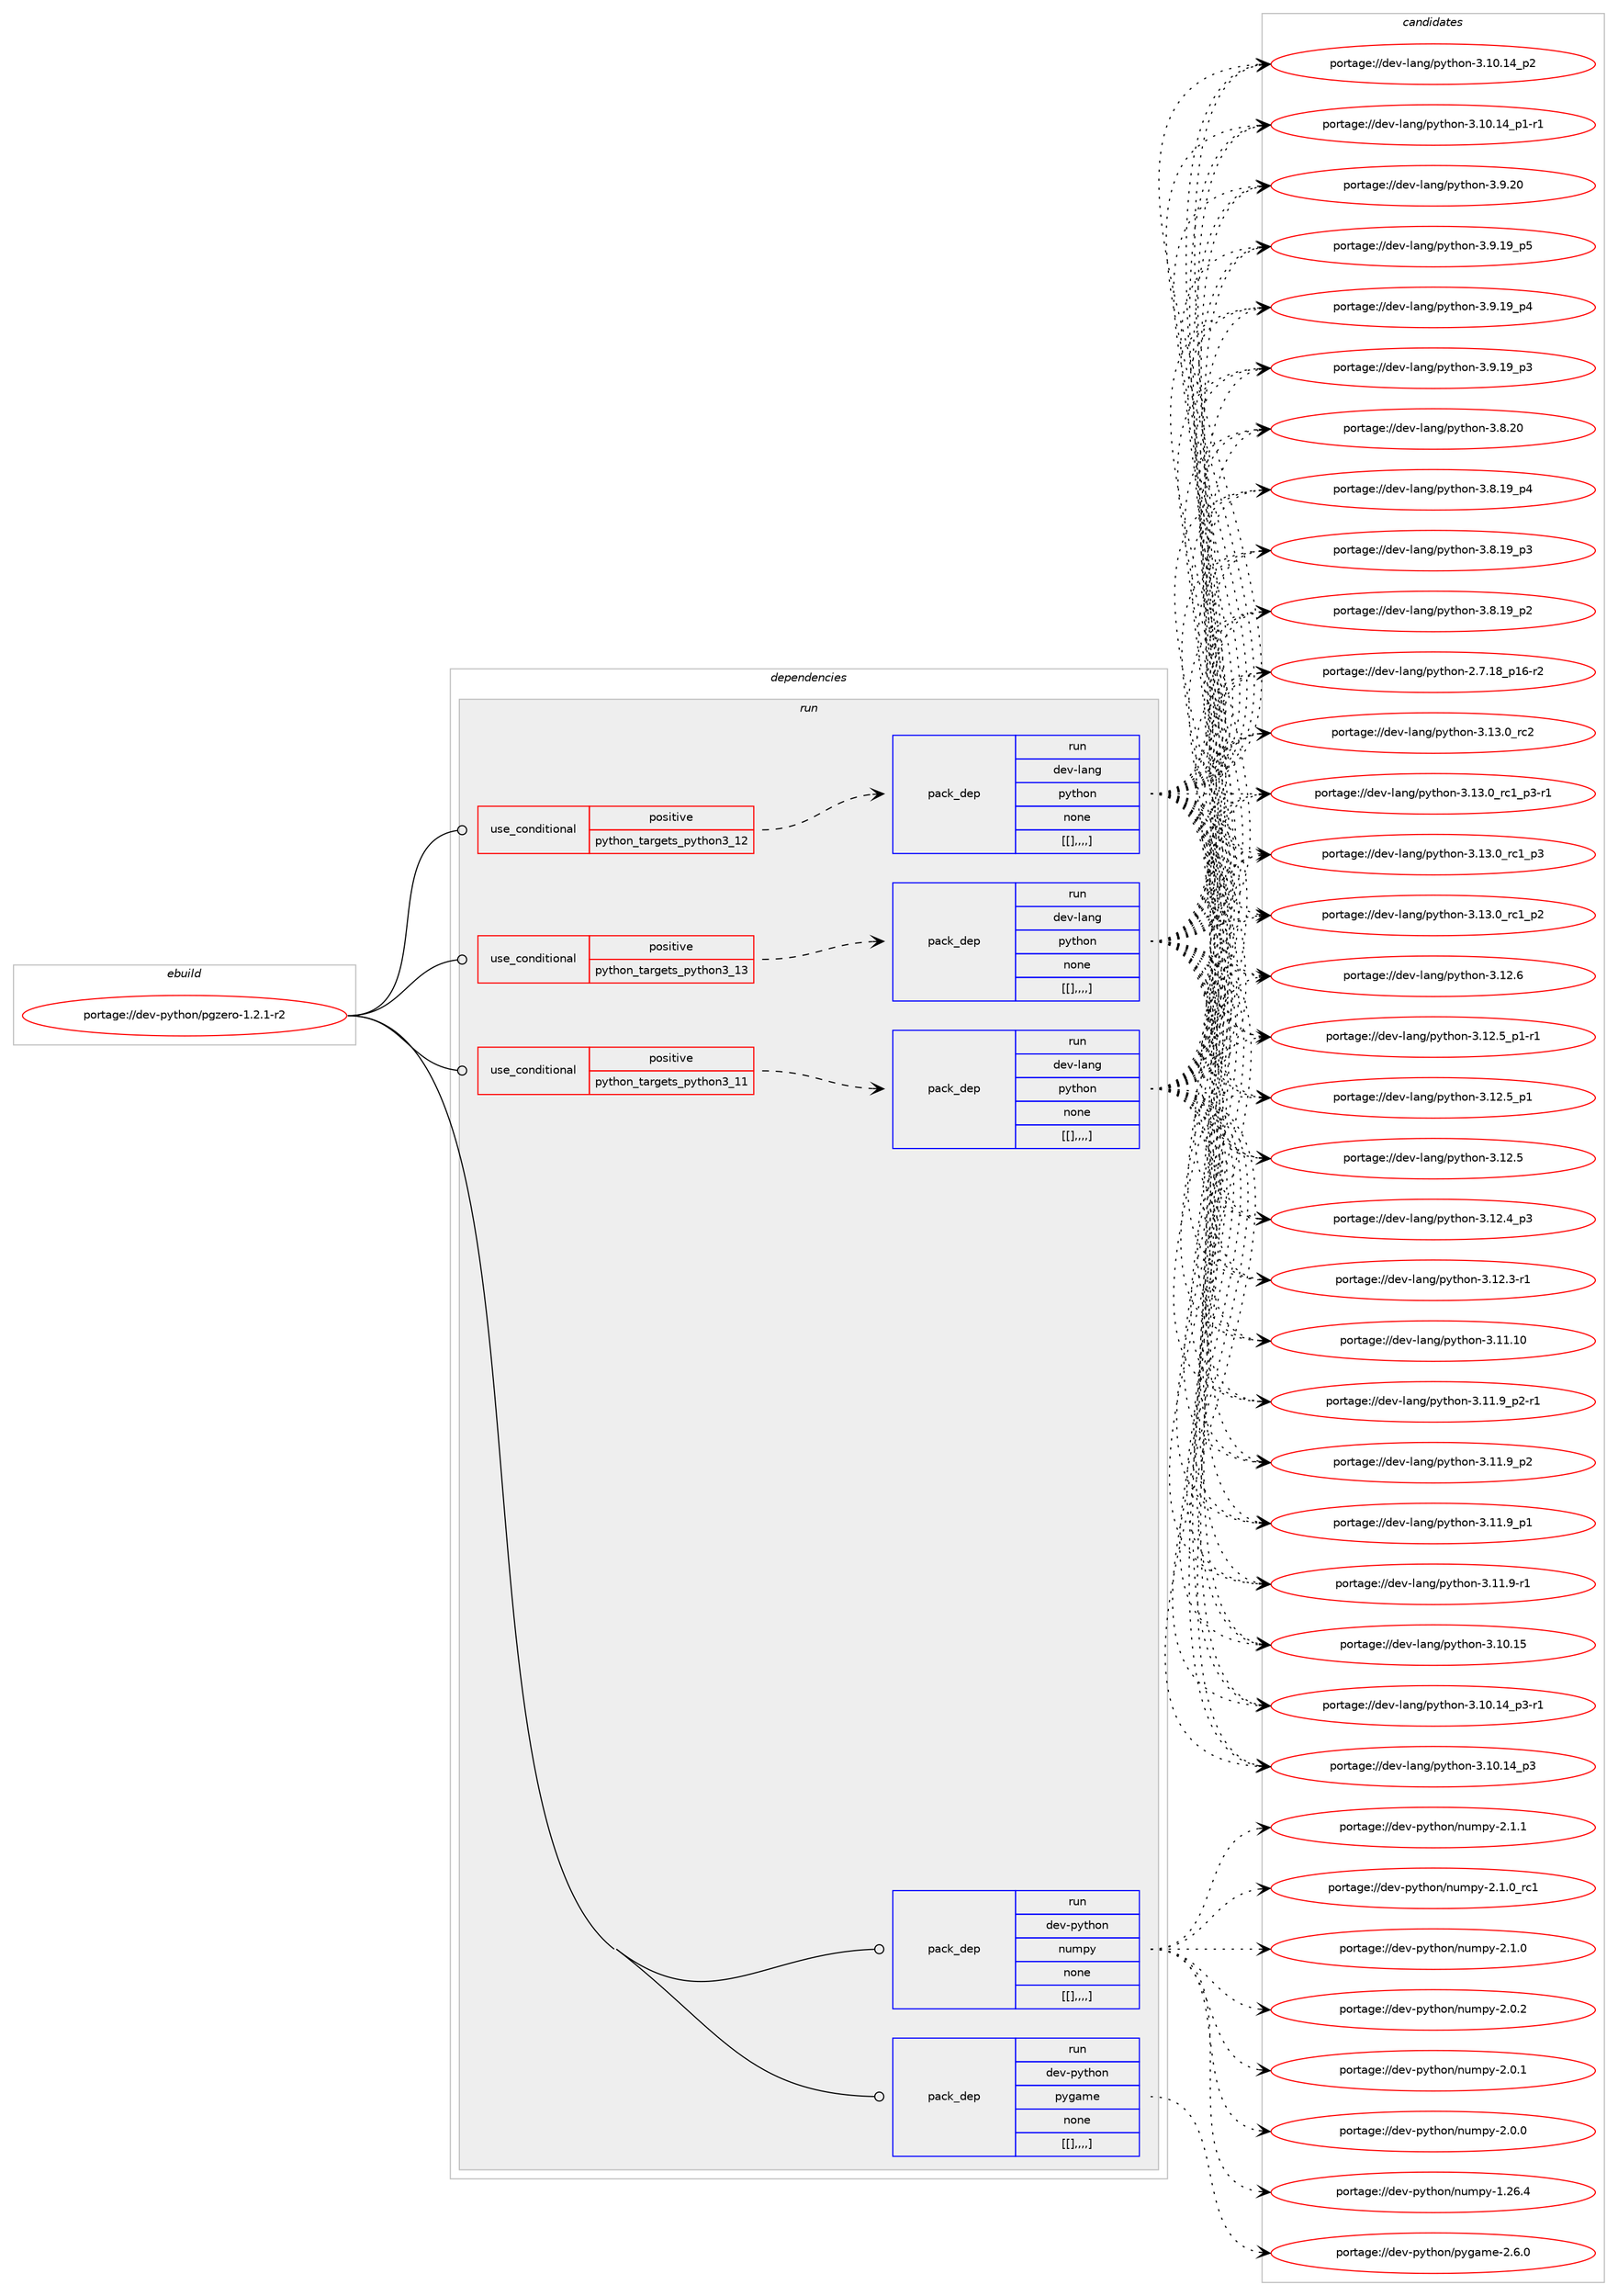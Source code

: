 digraph prolog {

# *************
# Graph options
# *************

newrank=true;
concentrate=true;
compound=true;
graph [rankdir=LR,fontname=Helvetica,fontsize=10,ranksep=1.5];#, ranksep=2.5, nodesep=0.2];
edge  [arrowhead=vee];
node  [fontname=Helvetica,fontsize=10];

# **********
# The ebuild
# **********

subgraph cluster_leftcol {
color=gray;
label=<<i>ebuild</i>>;
id [label="portage://dev-python/pgzero-1.2.1-r2", color=red, width=4, href="../dev-python/pgzero-1.2.1-r2.svg"];
}

# ****************
# The dependencies
# ****************

subgraph cluster_midcol {
color=gray;
label=<<i>dependencies</i>>;
subgraph cluster_compile {
fillcolor="#eeeeee";
style=filled;
label=<<i>compile</i>>;
}
subgraph cluster_compileandrun {
fillcolor="#eeeeee";
style=filled;
label=<<i>compile and run</i>>;
}
subgraph cluster_run {
fillcolor="#eeeeee";
style=filled;
label=<<i>run</i>>;
subgraph cond36554 {
dependency155267 [label=<<TABLE BORDER="0" CELLBORDER="1" CELLSPACING="0" CELLPADDING="4"><TR><TD ROWSPAN="3" CELLPADDING="10">use_conditional</TD></TR><TR><TD>positive</TD></TR><TR><TD>python_targets_python3_11</TD></TR></TABLE>>, shape=none, color=red];
subgraph pack117493 {
dependency155268 [label=<<TABLE BORDER="0" CELLBORDER="1" CELLSPACING="0" CELLPADDING="4" WIDTH="220"><TR><TD ROWSPAN="6" CELLPADDING="30">pack_dep</TD></TR><TR><TD WIDTH="110">run</TD></TR><TR><TD>dev-lang</TD></TR><TR><TD>python</TD></TR><TR><TD>none</TD></TR><TR><TD>[[],,,,]</TD></TR></TABLE>>, shape=none, color=blue];
}
dependency155267:e -> dependency155268:w [weight=20,style="dashed",arrowhead="vee"];
}
id:e -> dependency155267:w [weight=20,style="solid",arrowhead="odot"];
subgraph cond36555 {
dependency155269 [label=<<TABLE BORDER="0" CELLBORDER="1" CELLSPACING="0" CELLPADDING="4"><TR><TD ROWSPAN="3" CELLPADDING="10">use_conditional</TD></TR><TR><TD>positive</TD></TR><TR><TD>python_targets_python3_12</TD></TR></TABLE>>, shape=none, color=red];
subgraph pack117494 {
dependency155270 [label=<<TABLE BORDER="0" CELLBORDER="1" CELLSPACING="0" CELLPADDING="4" WIDTH="220"><TR><TD ROWSPAN="6" CELLPADDING="30">pack_dep</TD></TR><TR><TD WIDTH="110">run</TD></TR><TR><TD>dev-lang</TD></TR><TR><TD>python</TD></TR><TR><TD>none</TD></TR><TR><TD>[[],,,,]</TD></TR></TABLE>>, shape=none, color=blue];
}
dependency155269:e -> dependency155270:w [weight=20,style="dashed",arrowhead="vee"];
}
id:e -> dependency155269:w [weight=20,style="solid",arrowhead="odot"];
subgraph cond36556 {
dependency155271 [label=<<TABLE BORDER="0" CELLBORDER="1" CELLSPACING="0" CELLPADDING="4"><TR><TD ROWSPAN="3" CELLPADDING="10">use_conditional</TD></TR><TR><TD>positive</TD></TR><TR><TD>python_targets_python3_13</TD></TR></TABLE>>, shape=none, color=red];
subgraph pack117495 {
dependency155272 [label=<<TABLE BORDER="0" CELLBORDER="1" CELLSPACING="0" CELLPADDING="4" WIDTH="220"><TR><TD ROWSPAN="6" CELLPADDING="30">pack_dep</TD></TR><TR><TD WIDTH="110">run</TD></TR><TR><TD>dev-lang</TD></TR><TR><TD>python</TD></TR><TR><TD>none</TD></TR><TR><TD>[[],,,,]</TD></TR></TABLE>>, shape=none, color=blue];
}
dependency155271:e -> dependency155272:w [weight=20,style="dashed",arrowhead="vee"];
}
id:e -> dependency155271:w [weight=20,style="solid",arrowhead="odot"];
subgraph pack117496 {
dependency155273 [label=<<TABLE BORDER="0" CELLBORDER="1" CELLSPACING="0" CELLPADDING="4" WIDTH="220"><TR><TD ROWSPAN="6" CELLPADDING="30">pack_dep</TD></TR><TR><TD WIDTH="110">run</TD></TR><TR><TD>dev-python</TD></TR><TR><TD>numpy</TD></TR><TR><TD>none</TD></TR><TR><TD>[[],,,,]</TD></TR></TABLE>>, shape=none, color=blue];
}
id:e -> dependency155273:w [weight=20,style="solid",arrowhead="odot"];
subgraph pack117497 {
dependency155274 [label=<<TABLE BORDER="0" CELLBORDER="1" CELLSPACING="0" CELLPADDING="4" WIDTH="220"><TR><TD ROWSPAN="6" CELLPADDING="30">pack_dep</TD></TR><TR><TD WIDTH="110">run</TD></TR><TR><TD>dev-python</TD></TR><TR><TD>pygame</TD></TR><TR><TD>none</TD></TR><TR><TD>[[],,,,]</TD></TR></TABLE>>, shape=none, color=blue];
}
id:e -> dependency155274:w [weight=20,style="solid",arrowhead="odot"];
}
}

# **************
# The candidates
# **************

subgraph cluster_choices {
rank=same;
color=gray;
label=<<i>candidates</i>>;

subgraph choice117493 {
color=black;
nodesep=1;
choice10010111845108971101034711212111610411111045514649514648951149950 [label="portage://dev-lang/python-3.13.0_rc2", color=red, width=4,href="../dev-lang/python-3.13.0_rc2.svg"];
choice1001011184510897110103471121211161041111104551464951464895114994995112514511449 [label="portage://dev-lang/python-3.13.0_rc1_p3-r1", color=red, width=4,href="../dev-lang/python-3.13.0_rc1_p3-r1.svg"];
choice100101118451089711010347112121116104111110455146495146489511499499511251 [label="portage://dev-lang/python-3.13.0_rc1_p3", color=red, width=4,href="../dev-lang/python-3.13.0_rc1_p3.svg"];
choice100101118451089711010347112121116104111110455146495146489511499499511250 [label="portage://dev-lang/python-3.13.0_rc1_p2", color=red, width=4,href="../dev-lang/python-3.13.0_rc1_p2.svg"];
choice10010111845108971101034711212111610411111045514649504654 [label="portage://dev-lang/python-3.12.6", color=red, width=4,href="../dev-lang/python-3.12.6.svg"];
choice1001011184510897110103471121211161041111104551464950465395112494511449 [label="portage://dev-lang/python-3.12.5_p1-r1", color=red, width=4,href="../dev-lang/python-3.12.5_p1-r1.svg"];
choice100101118451089711010347112121116104111110455146495046539511249 [label="portage://dev-lang/python-3.12.5_p1", color=red, width=4,href="../dev-lang/python-3.12.5_p1.svg"];
choice10010111845108971101034711212111610411111045514649504653 [label="portage://dev-lang/python-3.12.5", color=red, width=4,href="../dev-lang/python-3.12.5.svg"];
choice100101118451089711010347112121116104111110455146495046529511251 [label="portage://dev-lang/python-3.12.4_p3", color=red, width=4,href="../dev-lang/python-3.12.4_p3.svg"];
choice100101118451089711010347112121116104111110455146495046514511449 [label="portage://dev-lang/python-3.12.3-r1", color=red, width=4,href="../dev-lang/python-3.12.3-r1.svg"];
choice1001011184510897110103471121211161041111104551464949464948 [label="portage://dev-lang/python-3.11.10", color=red, width=4,href="../dev-lang/python-3.11.10.svg"];
choice1001011184510897110103471121211161041111104551464949465795112504511449 [label="portage://dev-lang/python-3.11.9_p2-r1", color=red, width=4,href="../dev-lang/python-3.11.9_p2-r1.svg"];
choice100101118451089711010347112121116104111110455146494946579511250 [label="portage://dev-lang/python-3.11.9_p2", color=red, width=4,href="../dev-lang/python-3.11.9_p2.svg"];
choice100101118451089711010347112121116104111110455146494946579511249 [label="portage://dev-lang/python-3.11.9_p1", color=red, width=4,href="../dev-lang/python-3.11.9_p1.svg"];
choice100101118451089711010347112121116104111110455146494946574511449 [label="portage://dev-lang/python-3.11.9-r1", color=red, width=4,href="../dev-lang/python-3.11.9-r1.svg"];
choice1001011184510897110103471121211161041111104551464948464953 [label="portage://dev-lang/python-3.10.15", color=red, width=4,href="../dev-lang/python-3.10.15.svg"];
choice100101118451089711010347112121116104111110455146494846495295112514511449 [label="portage://dev-lang/python-3.10.14_p3-r1", color=red, width=4,href="../dev-lang/python-3.10.14_p3-r1.svg"];
choice10010111845108971101034711212111610411111045514649484649529511251 [label="portage://dev-lang/python-3.10.14_p3", color=red, width=4,href="../dev-lang/python-3.10.14_p3.svg"];
choice10010111845108971101034711212111610411111045514649484649529511250 [label="portage://dev-lang/python-3.10.14_p2", color=red, width=4,href="../dev-lang/python-3.10.14_p2.svg"];
choice100101118451089711010347112121116104111110455146494846495295112494511449 [label="portage://dev-lang/python-3.10.14_p1-r1", color=red, width=4,href="../dev-lang/python-3.10.14_p1-r1.svg"];
choice10010111845108971101034711212111610411111045514657465048 [label="portage://dev-lang/python-3.9.20", color=red, width=4,href="../dev-lang/python-3.9.20.svg"];
choice100101118451089711010347112121116104111110455146574649579511253 [label="portage://dev-lang/python-3.9.19_p5", color=red, width=4,href="../dev-lang/python-3.9.19_p5.svg"];
choice100101118451089711010347112121116104111110455146574649579511252 [label="portage://dev-lang/python-3.9.19_p4", color=red, width=4,href="../dev-lang/python-3.9.19_p4.svg"];
choice100101118451089711010347112121116104111110455146574649579511251 [label="portage://dev-lang/python-3.9.19_p3", color=red, width=4,href="../dev-lang/python-3.9.19_p3.svg"];
choice10010111845108971101034711212111610411111045514656465048 [label="portage://dev-lang/python-3.8.20", color=red, width=4,href="../dev-lang/python-3.8.20.svg"];
choice100101118451089711010347112121116104111110455146564649579511252 [label="portage://dev-lang/python-3.8.19_p4", color=red, width=4,href="../dev-lang/python-3.8.19_p4.svg"];
choice100101118451089711010347112121116104111110455146564649579511251 [label="portage://dev-lang/python-3.8.19_p3", color=red, width=4,href="../dev-lang/python-3.8.19_p3.svg"];
choice100101118451089711010347112121116104111110455146564649579511250 [label="portage://dev-lang/python-3.8.19_p2", color=red, width=4,href="../dev-lang/python-3.8.19_p2.svg"];
choice100101118451089711010347112121116104111110455046554649569511249544511450 [label="portage://dev-lang/python-2.7.18_p16-r2", color=red, width=4,href="../dev-lang/python-2.7.18_p16-r2.svg"];
dependency155268:e -> choice10010111845108971101034711212111610411111045514649514648951149950:w [style=dotted,weight="100"];
dependency155268:e -> choice1001011184510897110103471121211161041111104551464951464895114994995112514511449:w [style=dotted,weight="100"];
dependency155268:e -> choice100101118451089711010347112121116104111110455146495146489511499499511251:w [style=dotted,weight="100"];
dependency155268:e -> choice100101118451089711010347112121116104111110455146495146489511499499511250:w [style=dotted,weight="100"];
dependency155268:e -> choice10010111845108971101034711212111610411111045514649504654:w [style=dotted,weight="100"];
dependency155268:e -> choice1001011184510897110103471121211161041111104551464950465395112494511449:w [style=dotted,weight="100"];
dependency155268:e -> choice100101118451089711010347112121116104111110455146495046539511249:w [style=dotted,weight="100"];
dependency155268:e -> choice10010111845108971101034711212111610411111045514649504653:w [style=dotted,weight="100"];
dependency155268:e -> choice100101118451089711010347112121116104111110455146495046529511251:w [style=dotted,weight="100"];
dependency155268:e -> choice100101118451089711010347112121116104111110455146495046514511449:w [style=dotted,weight="100"];
dependency155268:e -> choice1001011184510897110103471121211161041111104551464949464948:w [style=dotted,weight="100"];
dependency155268:e -> choice1001011184510897110103471121211161041111104551464949465795112504511449:w [style=dotted,weight="100"];
dependency155268:e -> choice100101118451089711010347112121116104111110455146494946579511250:w [style=dotted,weight="100"];
dependency155268:e -> choice100101118451089711010347112121116104111110455146494946579511249:w [style=dotted,weight="100"];
dependency155268:e -> choice100101118451089711010347112121116104111110455146494946574511449:w [style=dotted,weight="100"];
dependency155268:e -> choice1001011184510897110103471121211161041111104551464948464953:w [style=dotted,weight="100"];
dependency155268:e -> choice100101118451089711010347112121116104111110455146494846495295112514511449:w [style=dotted,weight="100"];
dependency155268:e -> choice10010111845108971101034711212111610411111045514649484649529511251:w [style=dotted,weight="100"];
dependency155268:e -> choice10010111845108971101034711212111610411111045514649484649529511250:w [style=dotted,weight="100"];
dependency155268:e -> choice100101118451089711010347112121116104111110455146494846495295112494511449:w [style=dotted,weight="100"];
dependency155268:e -> choice10010111845108971101034711212111610411111045514657465048:w [style=dotted,weight="100"];
dependency155268:e -> choice100101118451089711010347112121116104111110455146574649579511253:w [style=dotted,weight="100"];
dependency155268:e -> choice100101118451089711010347112121116104111110455146574649579511252:w [style=dotted,weight="100"];
dependency155268:e -> choice100101118451089711010347112121116104111110455146574649579511251:w [style=dotted,weight="100"];
dependency155268:e -> choice10010111845108971101034711212111610411111045514656465048:w [style=dotted,weight="100"];
dependency155268:e -> choice100101118451089711010347112121116104111110455146564649579511252:w [style=dotted,weight="100"];
dependency155268:e -> choice100101118451089711010347112121116104111110455146564649579511251:w [style=dotted,weight="100"];
dependency155268:e -> choice100101118451089711010347112121116104111110455146564649579511250:w [style=dotted,weight="100"];
dependency155268:e -> choice100101118451089711010347112121116104111110455046554649569511249544511450:w [style=dotted,weight="100"];
}
subgraph choice117494 {
color=black;
nodesep=1;
choice10010111845108971101034711212111610411111045514649514648951149950 [label="portage://dev-lang/python-3.13.0_rc2", color=red, width=4,href="../dev-lang/python-3.13.0_rc2.svg"];
choice1001011184510897110103471121211161041111104551464951464895114994995112514511449 [label="portage://dev-lang/python-3.13.0_rc1_p3-r1", color=red, width=4,href="../dev-lang/python-3.13.0_rc1_p3-r1.svg"];
choice100101118451089711010347112121116104111110455146495146489511499499511251 [label="portage://dev-lang/python-3.13.0_rc1_p3", color=red, width=4,href="../dev-lang/python-3.13.0_rc1_p3.svg"];
choice100101118451089711010347112121116104111110455146495146489511499499511250 [label="portage://dev-lang/python-3.13.0_rc1_p2", color=red, width=4,href="../dev-lang/python-3.13.0_rc1_p2.svg"];
choice10010111845108971101034711212111610411111045514649504654 [label="portage://dev-lang/python-3.12.6", color=red, width=4,href="../dev-lang/python-3.12.6.svg"];
choice1001011184510897110103471121211161041111104551464950465395112494511449 [label="portage://dev-lang/python-3.12.5_p1-r1", color=red, width=4,href="../dev-lang/python-3.12.5_p1-r1.svg"];
choice100101118451089711010347112121116104111110455146495046539511249 [label="portage://dev-lang/python-3.12.5_p1", color=red, width=4,href="../dev-lang/python-3.12.5_p1.svg"];
choice10010111845108971101034711212111610411111045514649504653 [label="portage://dev-lang/python-3.12.5", color=red, width=4,href="../dev-lang/python-3.12.5.svg"];
choice100101118451089711010347112121116104111110455146495046529511251 [label="portage://dev-lang/python-3.12.4_p3", color=red, width=4,href="../dev-lang/python-3.12.4_p3.svg"];
choice100101118451089711010347112121116104111110455146495046514511449 [label="portage://dev-lang/python-3.12.3-r1", color=red, width=4,href="../dev-lang/python-3.12.3-r1.svg"];
choice1001011184510897110103471121211161041111104551464949464948 [label="portage://dev-lang/python-3.11.10", color=red, width=4,href="../dev-lang/python-3.11.10.svg"];
choice1001011184510897110103471121211161041111104551464949465795112504511449 [label="portage://dev-lang/python-3.11.9_p2-r1", color=red, width=4,href="../dev-lang/python-3.11.9_p2-r1.svg"];
choice100101118451089711010347112121116104111110455146494946579511250 [label="portage://dev-lang/python-3.11.9_p2", color=red, width=4,href="../dev-lang/python-3.11.9_p2.svg"];
choice100101118451089711010347112121116104111110455146494946579511249 [label="portage://dev-lang/python-3.11.9_p1", color=red, width=4,href="../dev-lang/python-3.11.9_p1.svg"];
choice100101118451089711010347112121116104111110455146494946574511449 [label="portage://dev-lang/python-3.11.9-r1", color=red, width=4,href="../dev-lang/python-3.11.9-r1.svg"];
choice1001011184510897110103471121211161041111104551464948464953 [label="portage://dev-lang/python-3.10.15", color=red, width=4,href="../dev-lang/python-3.10.15.svg"];
choice100101118451089711010347112121116104111110455146494846495295112514511449 [label="portage://dev-lang/python-3.10.14_p3-r1", color=red, width=4,href="../dev-lang/python-3.10.14_p3-r1.svg"];
choice10010111845108971101034711212111610411111045514649484649529511251 [label="portage://dev-lang/python-3.10.14_p3", color=red, width=4,href="../dev-lang/python-3.10.14_p3.svg"];
choice10010111845108971101034711212111610411111045514649484649529511250 [label="portage://dev-lang/python-3.10.14_p2", color=red, width=4,href="../dev-lang/python-3.10.14_p2.svg"];
choice100101118451089711010347112121116104111110455146494846495295112494511449 [label="portage://dev-lang/python-3.10.14_p1-r1", color=red, width=4,href="../dev-lang/python-3.10.14_p1-r1.svg"];
choice10010111845108971101034711212111610411111045514657465048 [label="portage://dev-lang/python-3.9.20", color=red, width=4,href="../dev-lang/python-3.9.20.svg"];
choice100101118451089711010347112121116104111110455146574649579511253 [label="portage://dev-lang/python-3.9.19_p5", color=red, width=4,href="../dev-lang/python-3.9.19_p5.svg"];
choice100101118451089711010347112121116104111110455146574649579511252 [label="portage://dev-lang/python-3.9.19_p4", color=red, width=4,href="../dev-lang/python-3.9.19_p4.svg"];
choice100101118451089711010347112121116104111110455146574649579511251 [label="portage://dev-lang/python-3.9.19_p3", color=red, width=4,href="../dev-lang/python-3.9.19_p3.svg"];
choice10010111845108971101034711212111610411111045514656465048 [label="portage://dev-lang/python-3.8.20", color=red, width=4,href="../dev-lang/python-3.8.20.svg"];
choice100101118451089711010347112121116104111110455146564649579511252 [label="portage://dev-lang/python-3.8.19_p4", color=red, width=4,href="../dev-lang/python-3.8.19_p4.svg"];
choice100101118451089711010347112121116104111110455146564649579511251 [label="portage://dev-lang/python-3.8.19_p3", color=red, width=4,href="../dev-lang/python-3.8.19_p3.svg"];
choice100101118451089711010347112121116104111110455146564649579511250 [label="portage://dev-lang/python-3.8.19_p2", color=red, width=4,href="../dev-lang/python-3.8.19_p2.svg"];
choice100101118451089711010347112121116104111110455046554649569511249544511450 [label="portage://dev-lang/python-2.7.18_p16-r2", color=red, width=4,href="../dev-lang/python-2.7.18_p16-r2.svg"];
dependency155270:e -> choice10010111845108971101034711212111610411111045514649514648951149950:w [style=dotted,weight="100"];
dependency155270:e -> choice1001011184510897110103471121211161041111104551464951464895114994995112514511449:w [style=dotted,weight="100"];
dependency155270:e -> choice100101118451089711010347112121116104111110455146495146489511499499511251:w [style=dotted,weight="100"];
dependency155270:e -> choice100101118451089711010347112121116104111110455146495146489511499499511250:w [style=dotted,weight="100"];
dependency155270:e -> choice10010111845108971101034711212111610411111045514649504654:w [style=dotted,weight="100"];
dependency155270:e -> choice1001011184510897110103471121211161041111104551464950465395112494511449:w [style=dotted,weight="100"];
dependency155270:e -> choice100101118451089711010347112121116104111110455146495046539511249:w [style=dotted,weight="100"];
dependency155270:e -> choice10010111845108971101034711212111610411111045514649504653:w [style=dotted,weight="100"];
dependency155270:e -> choice100101118451089711010347112121116104111110455146495046529511251:w [style=dotted,weight="100"];
dependency155270:e -> choice100101118451089711010347112121116104111110455146495046514511449:w [style=dotted,weight="100"];
dependency155270:e -> choice1001011184510897110103471121211161041111104551464949464948:w [style=dotted,weight="100"];
dependency155270:e -> choice1001011184510897110103471121211161041111104551464949465795112504511449:w [style=dotted,weight="100"];
dependency155270:e -> choice100101118451089711010347112121116104111110455146494946579511250:w [style=dotted,weight="100"];
dependency155270:e -> choice100101118451089711010347112121116104111110455146494946579511249:w [style=dotted,weight="100"];
dependency155270:e -> choice100101118451089711010347112121116104111110455146494946574511449:w [style=dotted,weight="100"];
dependency155270:e -> choice1001011184510897110103471121211161041111104551464948464953:w [style=dotted,weight="100"];
dependency155270:e -> choice100101118451089711010347112121116104111110455146494846495295112514511449:w [style=dotted,weight="100"];
dependency155270:e -> choice10010111845108971101034711212111610411111045514649484649529511251:w [style=dotted,weight="100"];
dependency155270:e -> choice10010111845108971101034711212111610411111045514649484649529511250:w [style=dotted,weight="100"];
dependency155270:e -> choice100101118451089711010347112121116104111110455146494846495295112494511449:w [style=dotted,weight="100"];
dependency155270:e -> choice10010111845108971101034711212111610411111045514657465048:w [style=dotted,weight="100"];
dependency155270:e -> choice100101118451089711010347112121116104111110455146574649579511253:w [style=dotted,weight="100"];
dependency155270:e -> choice100101118451089711010347112121116104111110455146574649579511252:w [style=dotted,weight="100"];
dependency155270:e -> choice100101118451089711010347112121116104111110455146574649579511251:w [style=dotted,weight="100"];
dependency155270:e -> choice10010111845108971101034711212111610411111045514656465048:w [style=dotted,weight="100"];
dependency155270:e -> choice100101118451089711010347112121116104111110455146564649579511252:w [style=dotted,weight="100"];
dependency155270:e -> choice100101118451089711010347112121116104111110455146564649579511251:w [style=dotted,weight="100"];
dependency155270:e -> choice100101118451089711010347112121116104111110455146564649579511250:w [style=dotted,weight="100"];
dependency155270:e -> choice100101118451089711010347112121116104111110455046554649569511249544511450:w [style=dotted,weight="100"];
}
subgraph choice117495 {
color=black;
nodesep=1;
choice10010111845108971101034711212111610411111045514649514648951149950 [label="portage://dev-lang/python-3.13.0_rc2", color=red, width=4,href="../dev-lang/python-3.13.0_rc2.svg"];
choice1001011184510897110103471121211161041111104551464951464895114994995112514511449 [label="portage://dev-lang/python-3.13.0_rc1_p3-r1", color=red, width=4,href="../dev-lang/python-3.13.0_rc1_p3-r1.svg"];
choice100101118451089711010347112121116104111110455146495146489511499499511251 [label="portage://dev-lang/python-3.13.0_rc1_p3", color=red, width=4,href="../dev-lang/python-3.13.0_rc1_p3.svg"];
choice100101118451089711010347112121116104111110455146495146489511499499511250 [label="portage://dev-lang/python-3.13.0_rc1_p2", color=red, width=4,href="../dev-lang/python-3.13.0_rc1_p2.svg"];
choice10010111845108971101034711212111610411111045514649504654 [label="portage://dev-lang/python-3.12.6", color=red, width=4,href="../dev-lang/python-3.12.6.svg"];
choice1001011184510897110103471121211161041111104551464950465395112494511449 [label="portage://dev-lang/python-3.12.5_p1-r1", color=red, width=4,href="../dev-lang/python-3.12.5_p1-r1.svg"];
choice100101118451089711010347112121116104111110455146495046539511249 [label="portage://dev-lang/python-3.12.5_p1", color=red, width=4,href="../dev-lang/python-3.12.5_p1.svg"];
choice10010111845108971101034711212111610411111045514649504653 [label="portage://dev-lang/python-3.12.5", color=red, width=4,href="../dev-lang/python-3.12.5.svg"];
choice100101118451089711010347112121116104111110455146495046529511251 [label="portage://dev-lang/python-3.12.4_p3", color=red, width=4,href="../dev-lang/python-3.12.4_p3.svg"];
choice100101118451089711010347112121116104111110455146495046514511449 [label="portage://dev-lang/python-3.12.3-r1", color=red, width=4,href="../dev-lang/python-3.12.3-r1.svg"];
choice1001011184510897110103471121211161041111104551464949464948 [label="portage://dev-lang/python-3.11.10", color=red, width=4,href="../dev-lang/python-3.11.10.svg"];
choice1001011184510897110103471121211161041111104551464949465795112504511449 [label="portage://dev-lang/python-3.11.9_p2-r1", color=red, width=4,href="../dev-lang/python-3.11.9_p2-r1.svg"];
choice100101118451089711010347112121116104111110455146494946579511250 [label="portage://dev-lang/python-3.11.9_p2", color=red, width=4,href="../dev-lang/python-3.11.9_p2.svg"];
choice100101118451089711010347112121116104111110455146494946579511249 [label="portage://dev-lang/python-3.11.9_p1", color=red, width=4,href="../dev-lang/python-3.11.9_p1.svg"];
choice100101118451089711010347112121116104111110455146494946574511449 [label="portage://dev-lang/python-3.11.9-r1", color=red, width=4,href="../dev-lang/python-3.11.9-r1.svg"];
choice1001011184510897110103471121211161041111104551464948464953 [label="portage://dev-lang/python-3.10.15", color=red, width=4,href="../dev-lang/python-3.10.15.svg"];
choice100101118451089711010347112121116104111110455146494846495295112514511449 [label="portage://dev-lang/python-3.10.14_p3-r1", color=red, width=4,href="../dev-lang/python-3.10.14_p3-r1.svg"];
choice10010111845108971101034711212111610411111045514649484649529511251 [label="portage://dev-lang/python-3.10.14_p3", color=red, width=4,href="../dev-lang/python-3.10.14_p3.svg"];
choice10010111845108971101034711212111610411111045514649484649529511250 [label="portage://dev-lang/python-3.10.14_p2", color=red, width=4,href="../dev-lang/python-3.10.14_p2.svg"];
choice100101118451089711010347112121116104111110455146494846495295112494511449 [label="portage://dev-lang/python-3.10.14_p1-r1", color=red, width=4,href="../dev-lang/python-3.10.14_p1-r1.svg"];
choice10010111845108971101034711212111610411111045514657465048 [label="portage://dev-lang/python-3.9.20", color=red, width=4,href="../dev-lang/python-3.9.20.svg"];
choice100101118451089711010347112121116104111110455146574649579511253 [label="portage://dev-lang/python-3.9.19_p5", color=red, width=4,href="../dev-lang/python-3.9.19_p5.svg"];
choice100101118451089711010347112121116104111110455146574649579511252 [label="portage://dev-lang/python-3.9.19_p4", color=red, width=4,href="../dev-lang/python-3.9.19_p4.svg"];
choice100101118451089711010347112121116104111110455146574649579511251 [label="portage://dev-lang/python-3.9.19_p3", color=red, width=4,href="../dev-lang/python-3.9.19_p3.svg"];
choice10010111845108971101034711212111610411111045514656465048 [label="portage://dev-lang/python-3.8.20", color=red, width=4,href="../dev-lang/python-3.8.20.svg"];
choice100101118451089711010347112121116104111110455146564649579511252 [label="portage://dev-lang/python-3.8.19_p4", color=red, width=4,href="../dev-lang/python-3.8.19_p4.svg"];
choice100101118451089711010347112121116104111110455146564649579511251 [label="portage://dev-lang/python-3.8.19_p3", color=red, width=4,href="../dev-lang/python-3.8.19_p3.svg"];
choice100101118451089711010347112121116104111110455146564649579511250 [label="portage://dev-lang/python-3.8.19_p2", color=red, width=4,href="../dev-lang/python-3.8.19_p2.svg"];
choice100101118451089711010347112121116104111110455046554649569511249544511450 [label="portage://dev-lang/python-2.7.18_p16-r2", color=red, width=4,href="../dev-lang/python-2.7.18_p16-r2.svg"];
dependency155272:e -> choice10010111845108971101034711212111610411111045514649514648951149950:w [style=dotted,weight="100"];
dependency155272:e -> choice1001011184510897110103471121211161041111104551464951464895114994995112514511449:w [style=dotted,weight="100"];
dependency155272:e -> choice100101118451089711010347112121116104111110455146495146489511499499511251:w [style=dotted,weight="100"];
dependency155272:e -> choice100101118451089711010347112121116104111110455146495146489511499499511250:w [style=dotted,weight="100"];
dependency155272:e -> choice10010111845108971101034711212111610411111045514649504654:w [style=dotted,weight="100"];
dependency155272:e -> choice1001011184510897110103471121211161041111104551464950465395112494511449:w [style=dotted,weight="100"];
dependency155272:e -> choice100101118451089711010347112121116104111110455146495046539511249:w [style=dotted,weight="100"];
dependency155272:e -> choice10010111845108971101034711212111610411111045514649504653:w [style=dotted,weight="100"];
dependency155272:e -> choice100101118451089711010347112121116104111110455146495046529511251:w [style=dotted,weight="100"];
dependency155272:e -> choice100101118451089711010347112121116104111110455146495046514511449:w [style=dotted,weight="100"];
dependency155272:e -> choice1001011184510897110103471121211161041111104551464949464948:w [style=dotted,weight="100"];
dependency155272:e -> choice1001011184510897110103471121211161041111104551464949465795112504511449:w [style=dotted,weight="100"];
dependency155272:e -> choice100101118451089711010347112121116104111110455146494946579511250:w [style=dotted,weight="100"];
dependency155272:e -> choice100101118451089711010347112121116104111110455146494946579511249:w [style=dotted,weight="100"];
dependency155272:e -> choice100101118451089711010347112121116104111110455146494946574511449:w [style=dotted,weight="100"];
dependency155272:e -> choice1001011184510897110103471121211161041111104551464948464953:w [style=dotted,weight="100"];
dependency155272:e -> choice100101118451089711010347112121116104111110455146494846495295112514511449:w [style=dotted,weight="100"];
dependency155272:e -> choice10010111845108971101034711212111610411111045514649484649529511251:w [style=dotted,weight="100"];
dependency155272:e -> choice10010111845108971101034711212111610411111045514649484649529511250:w [style=dotted,weight="100"];
dependency155272:e -> choice100101118451089711010347112121116104111110455146494846495295112494511449:w [style=dotted,weight="100"];
dependency155272:e -> choice10010111845108971101034711212111610411111045514657465048:w [style=dotted,weight="100"];
dependency155272:e -> choice100101118451089711010347112121116104111110455146574649579511253:w [style=dotted,weight="100"];
dependency155272:e -> choice100101118451089711010347112121116104111110455146574649579511252:w [style=dotted,weight="100"];
dependency155272:e -> choice100101118451089711010347112121116104111110455146574649579511251:w [style=dotted,weight="100"];
dependency155272:e -> choice10010111845108971101034711212111610411111045514656465048:w [style=dotted,weight="100"];
dependency155272:e -> choice100101118451089711010347112121116104111110455146564649579511252:w [style=dotted,weight="100"];
dependency155272:e -> choice100101118451089711010347112121116104111110455146564649579511251:w [style=dotted,weight="100"];
dependency155272:e -> choice100101118451089711010347112121116104111110455146564649579511250:w [style=dotted,weight="100"];
dependency155272:e -> choice100101118451089711010347112121116104111110455046554649569511249544511450:w [style=dotted,weight="100"];
}
subgraph choice117496 {
color=black;
nodesep=1;
choice1001011184511212111610411111047110117109112121455046494649 [label="portage://dev-python/numpy-2.1.1", color=red, width=4,href="../dev-python/numpy-2.1.1.svg"];
choice1001011184511212111610411111047110117109112121455046494648951149949 [label="portage://dev-python/numpy-2.1.0_rc1", color=red, width=4,href="../dev-python/numpy-2.1.0_rc1.svg"];
choice1001011184511212111610411111047110117109112121455046494648 [label="portage://dev-python/numpy-2.1.0", color=red, width=4,href="../dev-python/numpy-2.1.0.svg"];
choice1001011184511212111610411111047110117109112121455046484650 [label="portage://dev-python/numpy-2.0.2", color=red, width=4,href="../dev-python/numpy-2.0.2.svg"];
choice1001011184511212111610411111047110117109112121455046484649 [label="portage://dev-python/numpy-2.0.1", color=red, width=4,href="../dev-python/numpy-2.0.1.svg"];
choice1001011184511212111610411111047110117109112121455046484648 [label="portage://dev-python/numpy-2.0.0", color=red, width=4,href="../dev-python/numpy-2.0.0.svg"];
choice100101118451121211161041111104711011710911212145494650544652 [label="portage://dev-python/numpy-1.26.4", color=red, width=4,href="../dev-python/numpy-1.26.4.svg"];
dependency155273:e -> choice1001011184511212111610411111047110117109112121455046494649:w [style=dotted,weight="100"];
dependency155273:e -> choice1001011184511212111610411111047110117109112121455046494648951149949:w [style=dotted,weight="100"];
dependency155273:e -> choice1001011184511212111610411111047110117109112121455046494648:w [style=dotted,weight="100"];
dependency155273:e -> choice1001011184511212111610411111047110117109112121455046484650:w [style=dotted,weight="100"];
dependency155273:e -> choice1001011184511212111610411111047110117109112121455046484649:w [style=dotted,weight="100"];
dependency155273:e -> choice1001011184511212111610411111047110117109112121455046484648:w [style=dotted,weight="100"];
dependency155273:e -> choice100101118451121211161041111104711011710911212145494650544652:w [style=dotted,weight="100"];
}
subgraph choice117497 {
color=black;
nodesep=1;
choice100101118451121211161041111104711212110397109101455046544648 [label="portage://dev-python/pygame-2.6.0", color=red, width=4,href="../dev-python/pygame-2.6.0.svg"];
dependency155274:e -> choice100101118451121211161041111104711212110397109101455046544648:w [style=dotted,weight="100"];
}
}

}
